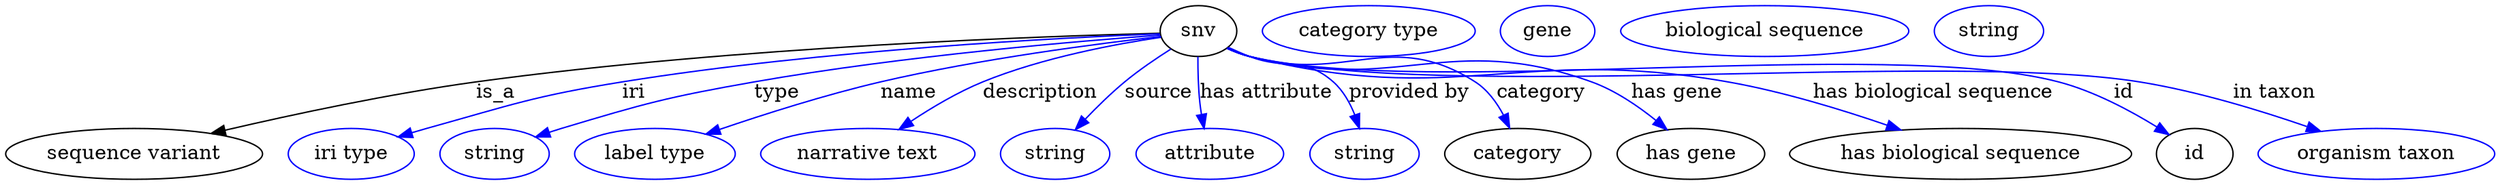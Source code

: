 digraph {
	graph [bb="0,0,1750.5,123"];
	node [label="\N"];
	snv	[height=0.5,
		label=snv,
		pos="838.34,105",
		width=0.75];
	"sequence variant"	[height=0.5,
		pos="90.342,18",
		width=2.5095];
	snv -> "sequence variant"	[label=is_a,
		lp="347.34,61.5",
		pos="e,144.99,32.428 811.39,103.4 735.7,101.44 514.89,93.855 333.34,69 272.26,60.637 203.51,45.995 154.77,34.709"];
	iri	[color=blue,
		height=0.5,
		label="iri type",
		pos="243.34,18",
		width=1.2277];
	snv -> iri	[color=blue,
		label=iri,
		lp="442.34,61.5",
		pos="e,276.74,29.804 811.22,103.05 745.94,100.48 575.05,91.909 434.34,69 382.79,60.606 324.93,44.49 286.55,32.818",
		style=solid];
	type	[color=blue,
		height=0.5,
		label=string,
		pos="344.34,18",
		width=1.0652];
	snv -> type	[color=blue,
		label=type,
		lp="543.34,61.5",
		pos="e,373.26,30.019 811.55,102.13 757.51,98.102 631.67,87.453 527.34,69 466.09,58.167 450.9,53.938 391.34,36 388.58,35.167 385.74,34.264 \
382.89,33.322",
		style=solid];
	name	[color=blue,
		height=0.5,
		label="label type",
		pos="457.34,18",
		width=1.5707];
	snv -> name	[color=blue,
		label=name,
		lp="635.34,61.5",
		pos="e,492.99,31.982 811.66,101.13 769.57,96.312 685.34,85.47 615.34,69 576.8,59.932 534.04,46.166 502.74,35.372",
		style=solid];
	description	[color=blue,
		height=0.5,
		label="narrative text",
		pos="607.34,18",
		width=2.0943];
	snv -> description	[color=blue,
		label=description,
		lp="726.84,61.5",
		pos="e,628.72,35.341 811.97,100.69 780.98,96.174 728.45,86.571 686.34,69 669.1,61.805 651.39,50.972 637.12,41.226",
		style=solid];
	source	[color=blue,
		height=0.5,
		label=string,
		pos="739.34,18",
		width=1.0652];
	snv -> source	[color=blue,
		label=source,
		lp="810.34,61.5",
		pos="e,752.9,35.2 818.83,92.337 808.74,85.949 796.46,77.597 786.34,69 777.03,61.085 767.63,51.484 759.71,42.819",
		style=solid];
	"has attribute"	[color=blue,
		height=0.5,
		label=attribute,
		pos="847.34,18",
		width=1.4443];
	snv -> "has attribute"	[color=blue,
		label="has attribute",
		lp="886.34,61.5",
		pos="e,842.73,35.966 837.82,86.814 837.74,77.14 838.01,64.858 839.34,54 839.67,51.309 840.12,48.522 840.64,45.749",
		style=solid];
	"provided by"	[color=blue,
		height=0.5,
		label=string,
		pos="955.34,18",
		width=1.0652];
	snv -> "provided by"	[color=blue,
		label="provided by",
		lp="986.84,61.5",
		pos="e,951.73,36.014 859.44,93.413 864.28,91.16 869.44,88.893 874.34,87 899.92,77.121 912.84,87.205 933.34,69 940.27,62.844 945.12,54.099 \
948.46,45.64",
		style=solid];
	category	[height=0.5,
		pos="1063.3,18",
		width=1.4263];
	snv -> category	[color=blue,
		label=category,
		lp="1079.8,61.5",
		pos="e,1057.6,36.26 858.83,92.911 863.79,90.628 869.16,88.474 874.34,87 942.75,67.554 973.53,107.47 1033.3,69 1042.1,63.391 1048.6,54.267 \
1053.3,45.338",
		style=solid];
	"has gene"	[height=0.5,
		pos="1184.3,18",
		width=1.4443];
	snv -> "has gene"	[color=blue,
		label="has gene",
		lp="1174.3,61.5",
		pos="e,1167.8,35.133 858.41,92.942 863.47,90.599 869,88.41 874.34,87 978.2,59.609 1014.5,105.91 1115.3,69 1131.8,62.995 1147.7,51.886 \
1160.1,41.661",
		style=solid];
	"has biological sequence"	[height=0.5,
		pos="1374.3,18",
		width=3.34];
	snv -> "has biological sequence"	[color=blue,
		label="has biological sequence",
		lp="1354.8,61.5",
		pos="e,1332.2,34.938 858.39,92.863 863.45,90.522 868.98,88.354 874.34,87 1019.3,50.385 1063.1,94.997 1210.3,69 1248.7,62.224 1290.8,49.297 \
1322.7,38.285",
		style=solid];
	id	[height=0.5,
		pos="1539.3,18",
		width=0.75];
	snv -> id	[color=blue,
		label=id,
		lp="1489.3,61.5",
		pos="e,1521.2,31.61 858.37,92.779 863.43,90.441 868.97,88.295 874.34,87 997.33,57.371 1321,101.02 1443.3,69 1468.3,62.46 1494.2,48.521 \
1512.7,37.018",
		style=solid];
	"in taxon"	[color=blue,
		height=0.5,
		label="organism taxon",
		pos="1667.3,18",
		width=2.3109];
	snv -> "in taxon"	[color=blue,
		label="in taxon",
		lp="1595.3,61.5",
		pos="e,1628.2,33.902 858.37,92.768 863.43,90.43 868.96,88.287 874.34,87 1009.7,54.601 1362.9,91.148 1500.3,69 1541,62.453 1585.5,48.76 \
1618.4,37.357",
		style=solid];
	"named thing_category"	[color=blue,
		height=0.5,
		label="category type",
		pos="958.34,105",
		width=2.0762];
	"sequence variant_has gene"	[color=blue,
		height=0.5,
		label=gene,
		pos="1084.3,105",
		width=0.92075];
	"sequence variant_has biological sequence"	[color=blue,
		height=0.5,
		label="biological sequence",
		pos="1237.3,105",
		width=2.8164];
	"sequence variant_id"	[color=blue,
		height=0.5,
		label=string,
		pos="1395.3,105",
		width=1.0652];
}

